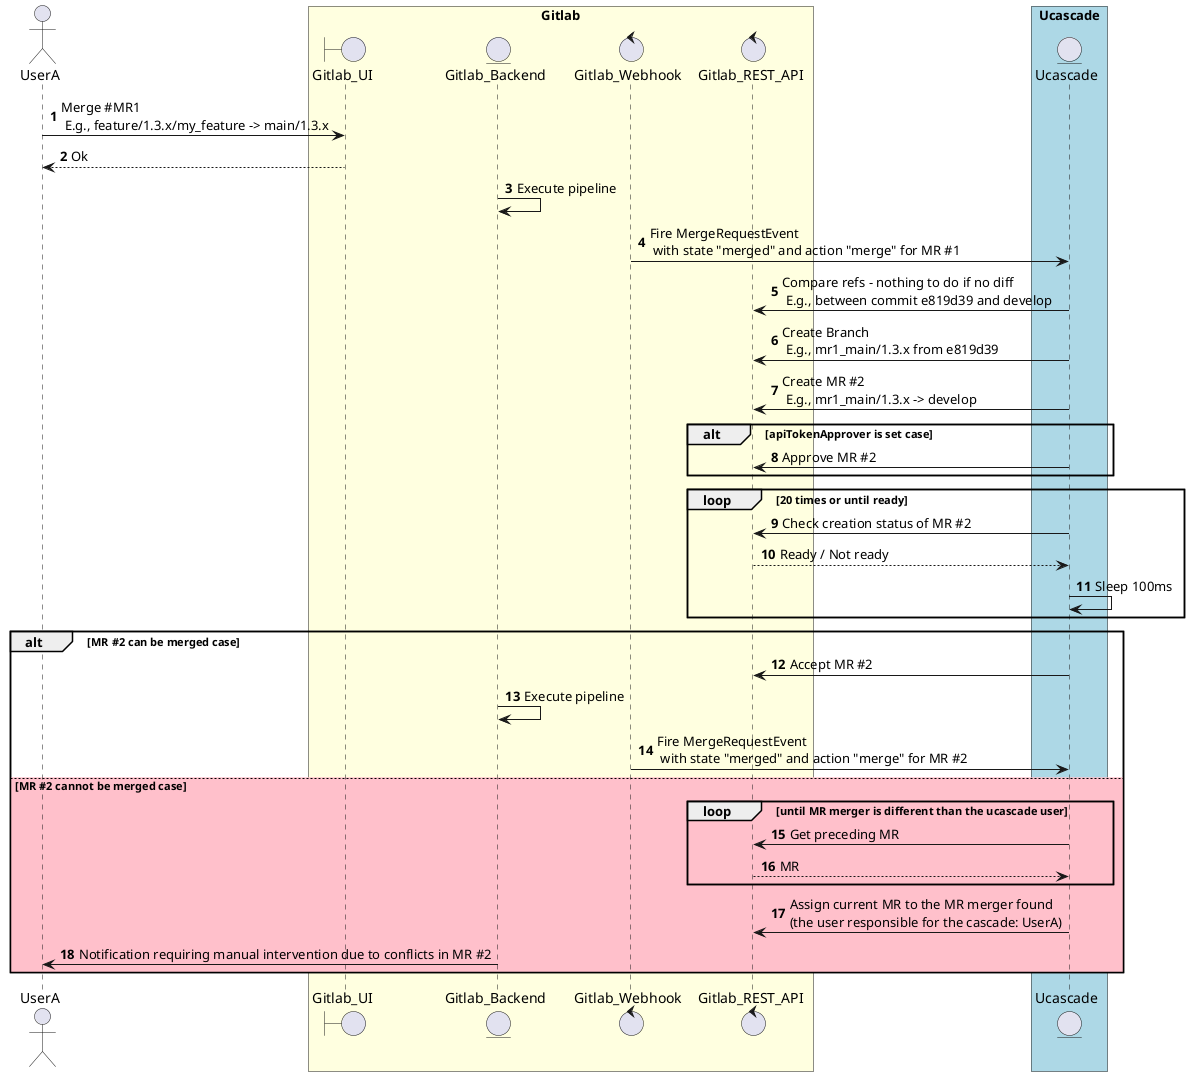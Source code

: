 @startuml high-level-workflow
'normal case'
autonumber

actor       UserA          as user
box "Gitlab" #LightYellow
boundary    Gitlab_UI       as ui
entity      Gitlab_Backend  as gitlab
control     Gitlab_Webhook  as webhook
control     Gitlab_REST_API as restAPI
end box
box "Ucascade" #LightBlue
entity      Ucascade        as ucascade
end box

user->ui: Merge #MR1 \n E.g., feature/1.3.x/my_feature -> main/1.3.x
user<--ui: Ok
gitlab->gitlab: Execute pipeline
webhook->ucascade: Fire MergeRequestEvent\n with state "merged" and action "merge" for MR #1
ucascade->restAPI: Compare refs - nothing to do if no diff\n E.g., between commit e819d39 and develop
ucascade->restAPI: Create Branch\n E.g., mr1_main/1.3.x from e819d39
ucascade->restAPI: Create MR #2\n E.g., mr1_main/1.3.x -> develop
alt apiTokenApprover is set case
    ucascade->restAPI: Approve MR #2
end
loop 20 times or until ready
    ucascade->restAPI: Check creation status of MR #2
    ucascade<--restAPI: Ready / Not ready
    ucascade->ucascade: Sleep 100ms
end
alt MR #2 can be merged case
    ucascade->restAPI: Accept MR #2
    gitlab->gitlab: Execute pipeline
    webhook->ucascade: Fire MergeRequestEvent\n with state "merged" and action "merge" for MR #2
else #Pink MR #2 cannot be merged case
    loop until MR merger is different than the ucascade user
        ucascade->restAPI: Get preceding MR
        restAPI-->ucascade: MR
    end
    ucascade->restAPI: Assign current MR to the MR merger found\n(the user responsible for the cascade: UserA)
    user<-gitlab: Notification requiring manual intervention due to conflicts in MR #2
end
@enduml